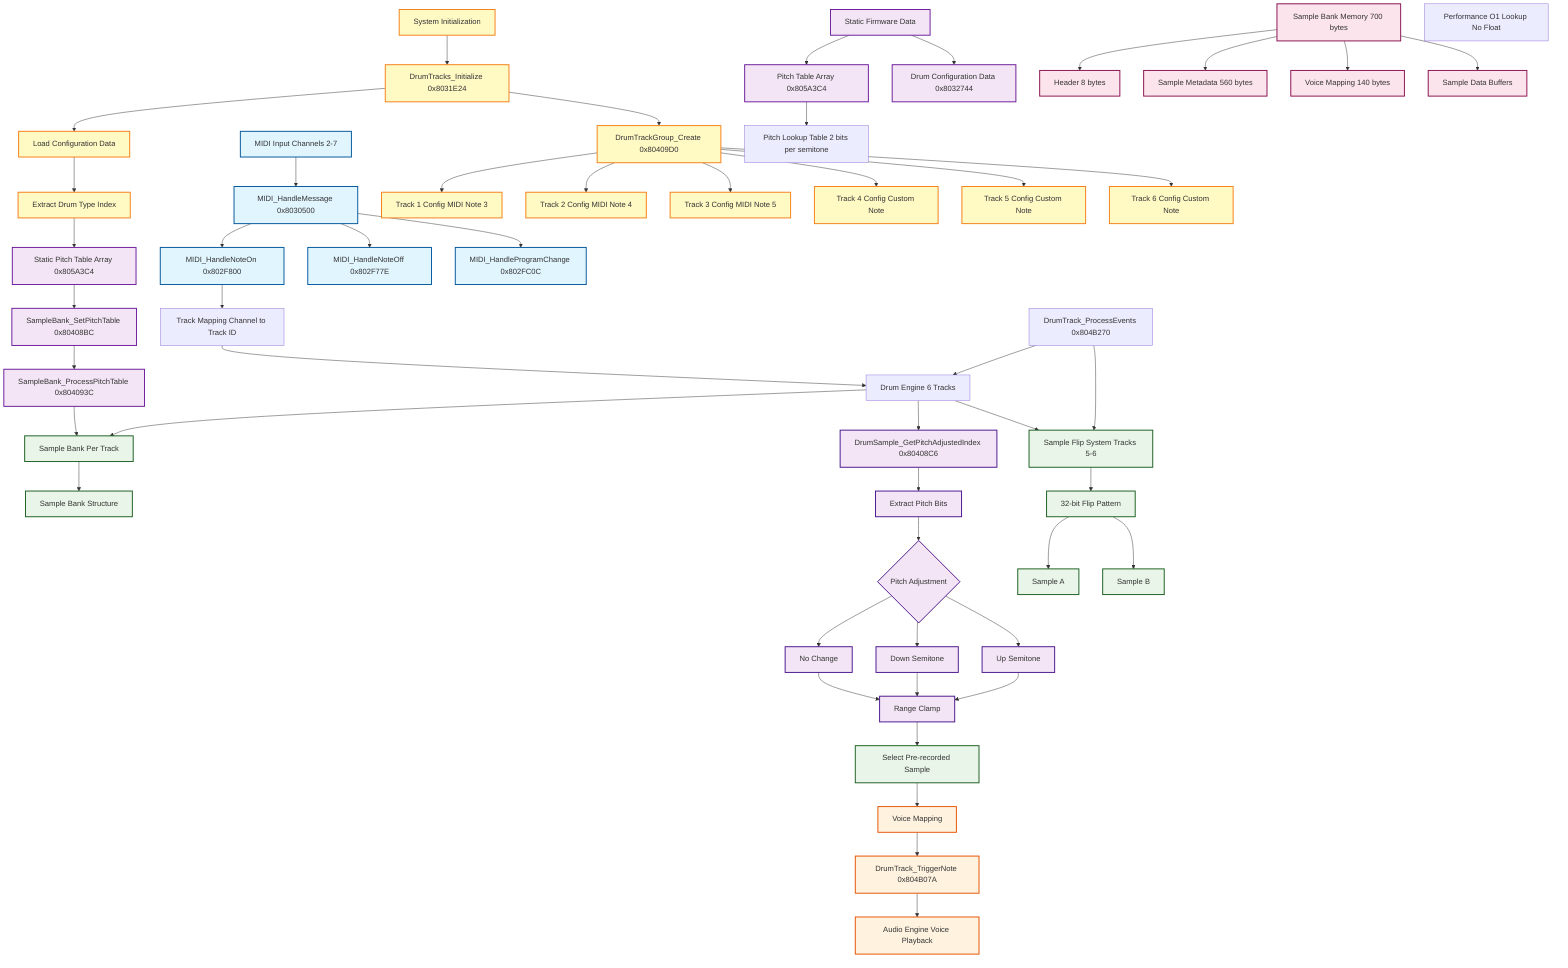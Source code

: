 graph TD
    %% System Initialization Layer
    SystemInit[System Initialization] --> DrumInit[DrumTracks_Initialize 0x8031E24]
    DrumInit --> ConfigData[Load Configuration Data]
    ConfigData --> DrumTypeData[Extract Drum Type Index]

    %% Pitch Table Creation
    DrumTypeData --> PitchTableLookup[Static Pitch Table Array 0x805A3C4]
    PitchTableLookup --> SetPitchTable[SampleBank_SetPitchTable 0x80408BC]
    SetPitchTable --> ProcessTable[SampleBank_ProcessPitchTable 0x804093C]
    ProcessTable --> SampleBank[Sample Bank Per Track]

    %% MIDI Input Layer
    MIDI[MIDI Input Channels 2-7] --> MIDIHandler[MIDI_HandleMessage 0x8030500]

    %% MIDI Message Processing
    MIDIHandler --> NoteOn[MIDI_HandleNoteOn 0x802F800]
    MIDIHandler --> NoteOff[MIDI_HandleNoteOff 0x802F77E]
    MIDIHandler --> ProgChange[MIDI_HandleProgramChange 0x802FC0C]

    %% Track Mapping
    NoteOn --> TrackMap[Track Mapping Channel to Track ID]
    TrackMap --> DrumEngine[Drum Engine 6 Tracks]
    
    %% Sample Bank System
    DrumEngine --> SampleBank
    SampleBank --> BankStruct[Sample Bank Structure]
    
    %% Pitch Processing Core
    DrumEngine --> PitchCalc[DrumSample_GetPitchAdjustedIndex 0x80408C6]
    PitchCalc --> PitchBits[Extract Pitch Bits]
    PitchBits --> PitchLogic{Pitch Adjustment}
    
    PitchLogic --> NoChange[No Change]
    PitchLogic --> SemitoneDown[Down Semitone]
    PitchLogic --> SemitoneUp[Up Semitone]
    
    NoChange --> Clamp[Range Clamp]
    SemitoneDown --> Clamp
    SemitoneUp --> Clamp
    
    %% Sample Selection
    Clamp --> SampleSelect[Select Pre-recorded Sample]
    SampleSelect --> VoiceMap[Voice Mapping]
    
    %% Audio Output
    VoiceMap --> TriggerVoice[DrumTrack_TriggerNote 0x804B07A]
    TriggerVoice --> AudioEngine[Audio Engine Voice Playback]
    
    %% Sample Flip System
    DrumEngine --> SampleFlip[Sample Flip System Tracks 5-6]
    SampleFlip --> FlipPattern[32-bit Flip Pattern]
    FlipPattern --> SampleA[Sample A]
    FlipPattern --> SampleB[Sample B]
    
    %% Drum Track Group Creation
    DrumInit --> DrumGroupCreate[DrumTrackGroup_Create 0x80409D0]
    DrumGroupCreate --> TrackConfig1[Track 1 Config MIDI Note 3]
    DrumGroupCreate --> TrackConfig2[Track 2 Config MIDI Note 4]
    DrumGroupCreate --> TrackConfig3[Track 3 Config MIDI Note 5]
    DrumGroupCreate --> TrackConfig4[Track 4 Config Custom Note]
    DrumGroupCreate --> TrackConfig5[Track 5 Config Custom Note]
    DrumGroupCreate --> TrackConfig6[Track 6 Config Custom Note]

    %% Event Processing
    EventProc[DrumTrack_ProcessEvents 0x804B270] --> DrumEngine
    EventProc --> SampleFlip

    %% Static Data Tables
    StaticTables[Static Firmware Data] --> PitchTableArray[Pitch Table Array 0x805A3C4]
    StaticTables --> DrumConfigData[Drum Configuration Data 0x8032744]
    PitchTableArray --> PitchTable[Pitch Lookup Table 2 bits per semitone]
    
    %% Memory Layout
    Memory[Sample Bank Memory 700 bytes] --> Header[Header 8 bytes]
    Memory --> Metadata[Sample Metadata 560 bytes]
    Memory --> VoiceTable[Voice Mapping 140 bytes]
    Memory --> SampleData[Sample Data Buffers]
    
    %% Performance
    Performance[Performance O1 Lookup No Float]
    
    %% Styling
    classDef initClass fill:#fff9c4,stroke:#f57f17,stroke-width:2px
    classDef midiClass fill:#e1f5fe,stroke:#01579b,stroke-width:2px
    classDef coreClass fill:#f3e5f5,stroke:#4a148c,stroke-width:2px
    classDef sampleClass fill:#e8f5e8,stroke:#1b5e20,stroke-width:2px
    classDef audioClass fill:#fff3e0,stroke:#e65100,stroke-width:2px
    classDef memoryClass fill:#fce4ec,stroke:#880e4f,stroke-width:2px
    classDef staticClass fill:#f3e5f5,stroke:#6a1b9a,stroke-width:2px

    class SystemInit,DrumInit,ConfigData,DrumTypeData,DrumGroupCreate,TrackConfig1,TrackConfig2,TrackConfig3,TrackConfig4,TrackConfig5,TrackConfig6 initClass
    class MIDI,MIDIHandler,NoteOn,NoteOff,ProgChange midiClass
    class PitchCalc,PitchBits,PitchLogic,NoChange,SemitoneDown,SemitoneUp,Clamp coreClass
    class SampleBank,BankStruct,SampleSelect,SampleFlip,FlipPattern,SampleA,SampleB sampleClass
    class TriggerVoice,AudioEngine,VoiceMap audioClass
    class Memory,Header,Metadata,VoiceTable,SampleData memoryClass
    class StaticTables,PitchTableArray,DrumConfigData,PitchTableLookup,SetPitchTable,ProcessTable staticClass